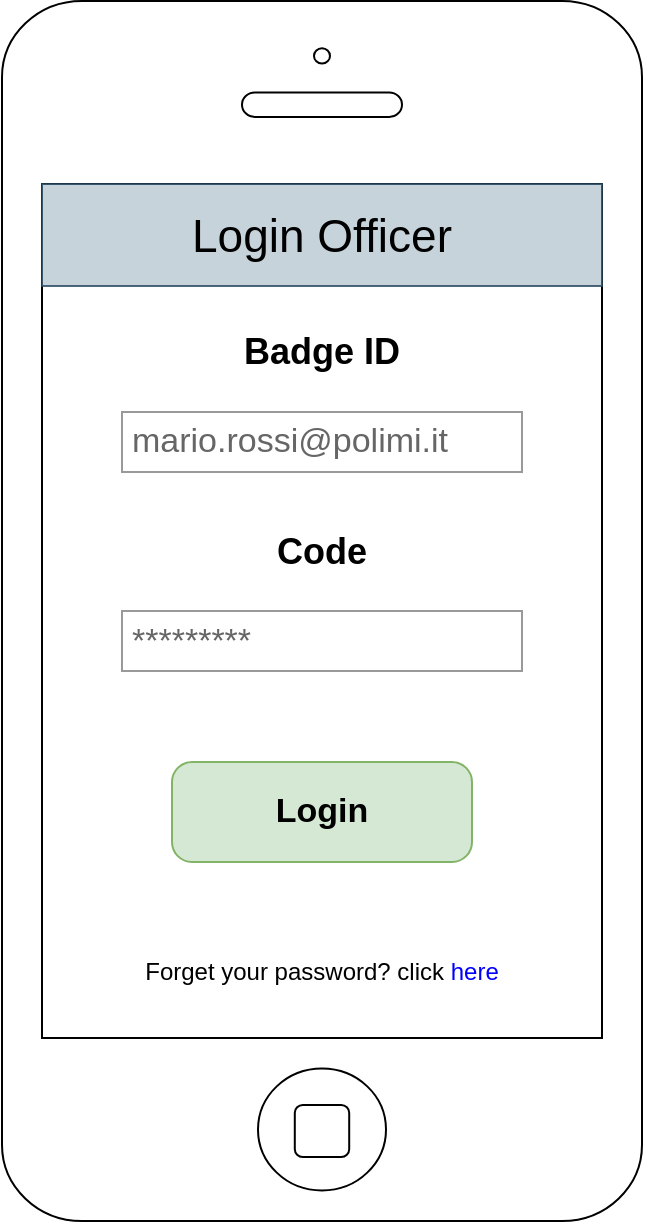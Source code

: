 <mxfile version="12.1.5" type="device" pages="1"><diagram id="9A_WMLsam9mDan9zznJi" name="Page-1"><mxGraphModel dx="1102" dy="622" grid="1" gridSize="10" guides="1" tooltips="1" connect="1" arrows="1" fold="1" page="1" pageScale="1" pageWidth="1169" pageHeight="827" math="0" shadow="0"><root><mxCell id="0"/><mxCell id="1" parent="0"/><mxCell id="2D2owbfq9zRsvwBRL95P-1" value="" style="html=1;verticalLabelPosition=bottom;labelBackgroundColor=#ffffff;verticalAlign=top;shadow=0;dashed=0;strokeWidth=1;shape=mxgraph.ios7.misc.iphone;gradientColor=none;fillColor=#FFFFFF;" parent="1" vertex="1"><mxGeometry x="330" y="24.5" width="320" height="610" as="geometry"/></mxCell><mxCell id="ET7j7cQRAEBzYCpoFvla-7" value="Login Officer" style="text;html=1;align=center;verticalAlign=middle;whiteSpace=wrap;rounded=0;fontSize=23;opacity=80;fillColor=#bac8d3;strokeColor=#23445d;" parent="1" vertex="1"><mxGeometry x="350" y="116" width="280" height="51" as="geometry"/></mxCell><mxCell id="ET7j7cQRAEBzYCpoFvla-37" value="&lt;b&gt;&lt;font style=&quot;font-size: 18px&quot;&gt;Badge ID&lt;/font&gt;&lt;/b&gt;" style="text;html=1;strokeColor=none;fillColor=none;align=center;verticalAlign=middle;whiteSpace=wrap;rounded=0;shadow=0;" parent="1" vertex="1"><mxGeometry x="350" y="190" width="280" height="20" as="geometry"/></mxCell><mxCell id="ET7j7cQRAEBzYCpoFvla-38" value="mario.rossi@polimi.it" style="strokeWidth=1;shadow=0;dashed=0;align=center;html=1;shape=mxgraph.mockup.forms.pwField;strokeColor=#999999;mainText=;align=left;fillColor=#ffffff;fontColor=#666666;fontSize=17;spacingLeft=3;" parent="1" vertex="1"><mxGeometry x="390" y="230" width="200" height="30" as="geometry"/></mxCell><mxCell id="ET7j7cQRAEBzYCpoFvla-39" value="&lt;b&gt;&lt;font style=&quot;font-size: 18px&quot;&gt;Code&lt;/font&gt;&lt;/b&gt;" style="text;html=1;strokeColor=none;fillColor=none;align=center;verticalAlign=middle;whiteSpace=wrap;rounded=0;shadow=0;" parent="1" vertex="1"><mxGeometry x="350" y="290" width="280" height="20" as="geometry"/></mxCell><mxCell id="ET7j7cQRAEBzYCpoFvla-42" value="*********" style="strokeWidth=1;shadow=0;dashed=0;align=center;html=1;shape=mxgraph.mockup.forms.pwField;strokeColor=#999999;mainText=;align=left;fillColor=#ffffff;fontColor=#666666;fontSize=17;spacingLeft=3;" parent="1" vertex="1"><mxGeometry x="390" y="329.5" width="200" height="30" as="geometry"/></mxCell><mxCell id="ET7j7cQRAEBzYCpoFvla-43" value="Forget your password? click &lt;font color=&quot;#0000ff&quot;&gt;here&lt;/font&gt;" style="text;html=1;strokeColor=none;fillColor=none;align=center;verticalAlign=middle;whiteSpace=wrap;rounded=0;shadow=0;" parent="1" vertex="1"><mxGeometry x="350" y="500" width="280" height="20" as="geometry"/></mxCell><mxCell id="ET7j7cQRAEBzYCpoFvla-44" value="Login" style="strokeWidth=1;shadow=0;dashed=0;align=center;html=1;shape=mxgraph.mockup.buttons.button;strokeColor=#82b366;mainText=;buttonStyle=round;fontSize=17;fontStyle=1;fillColor=#d5e8d4;whiteSpace=wrap;" parent="1" vertex="1"><mxGeometry x="415" y="405" width="150" height="50" as="geometry"/></mxCell></root></mxGraphModel></diagram></mxfile>